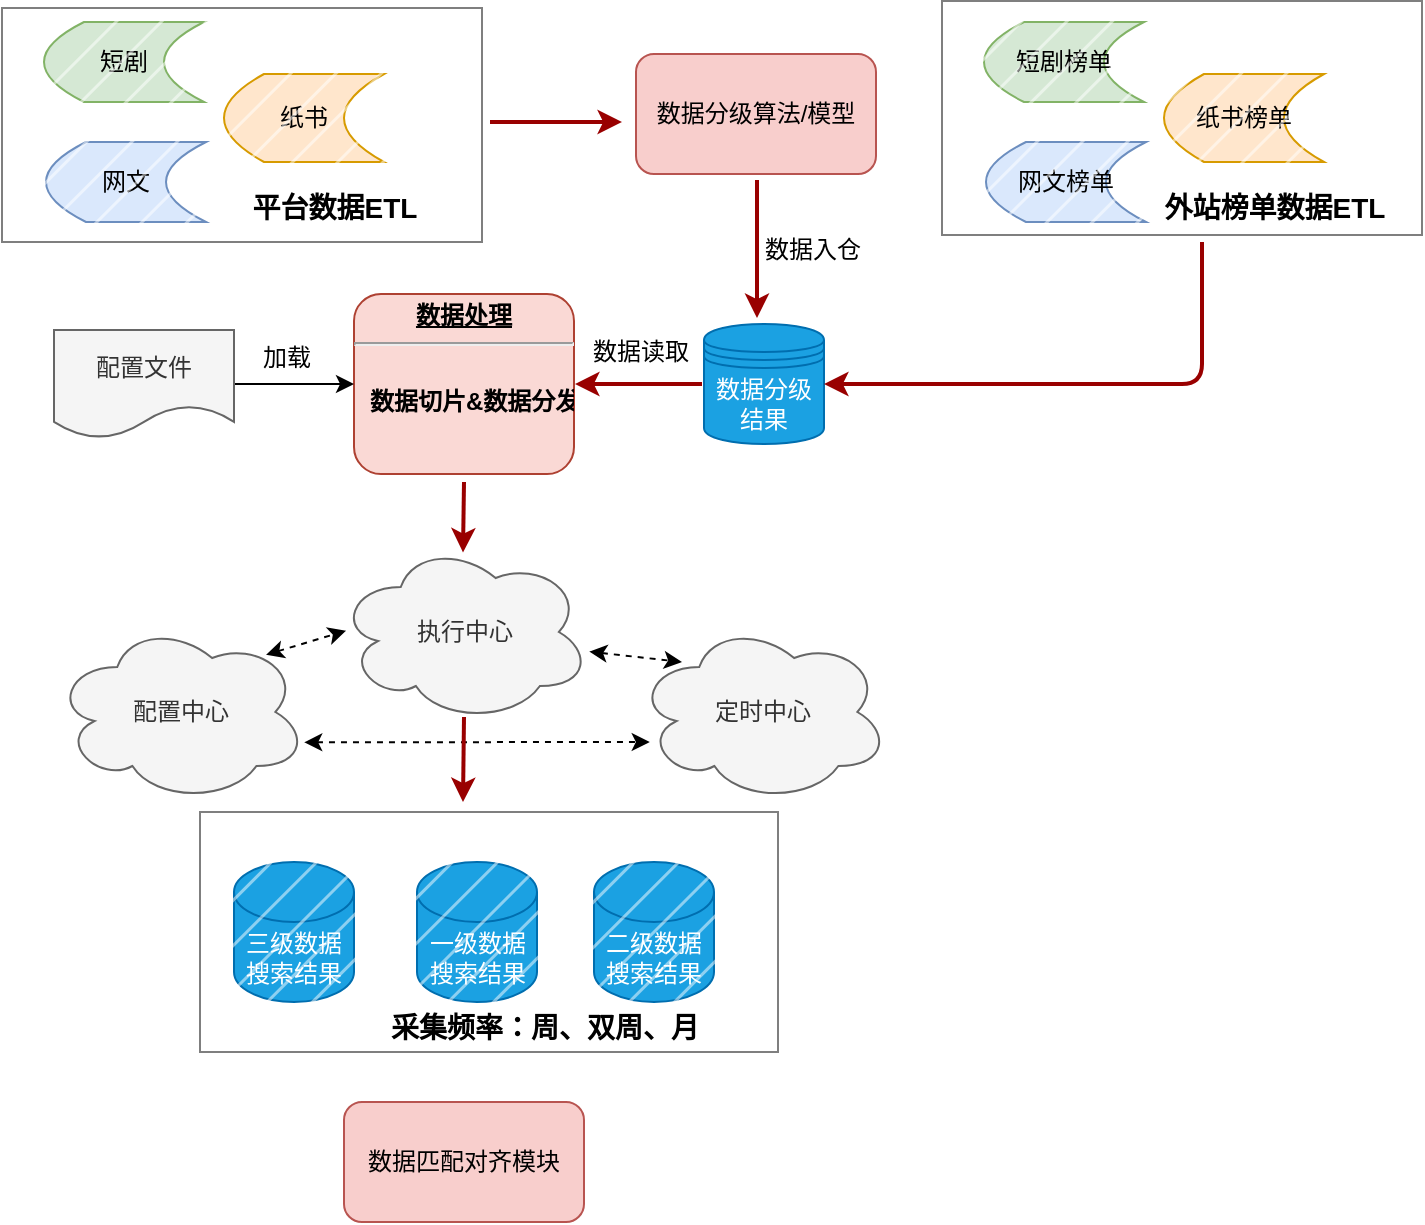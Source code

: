 <mxfile version="24.7.0" type="github">
  <diagram name="Page-1" id="c7558073-3199-34d8-9f00-42111426c3f3">
    <mxGraphModel dx="1050" dy="530" grid="1" gridSize="10" guides="1" tooltips="1" connect="1" arrows="1" fold="1" page="1" pageScale="1" pageWidth="826" pageHeight="1169" background="none" math="0" shadow="0">
      <root>
        <mxCell id="0" />
        <mxCell id="1" parent="0" />
        <mxCell id="6" value="&lt;p style=&quot;margin: 0px; margin-top: 4px; text-align: center; text-decoration: underline;&quot;&gt;&lt;strong&gt;数据处理&lt;br&gt;&lt;/strong&gt;&lt;/p&gt;&lt;hr&gt;&lt;p style=&quot;margin: 0px; margin-left: 8px;&quot;&gt;&lt;br&gt;&lt;/p&gt;&lt;p style=&quot;margin: 0px; margin-left: 8px;&quot;&gt;数据切片&amp;amp;数据分发&lt;/p&gt;" style="verticalAlign=middle;align=center;overflow=fill;fontSize=12;fontFamily=Helvetica;html=1;rounded=1;fontStyle=1;strokeWidth=1;fillColor=#fad9d5;strokeColor=#ae4132;" parent="1" vertex="1">
          <mxGeometry x="346" y="156" width="110" height="90" as="geometry" />
        </mxCell>
        <mxCell id="85" value="" style="edgeStyle=elbowEdgeStyle;elbow=horizontal;strokeColor=#990000;strokeWidth=2;exitX=1;exitY=0.5;exitDx=0;exitDy=0;" parent="1" edge="1">
          <mxGeometry width="100" height="100" relative="1" as="geometry">
            <mxPoint x="414" y="70" as="sourcePoint" />
            <mxPoint x="480" y="70" as="targetPoint" />
            <Array as="points" />
          </mxGeometry>
        </mxCell>
        <mxCell id="92" value="" style="edgeStyle=elbowEdgeStyle;elbow=horizontal;strokeColor=#990000;strokeWidth=2;entryX=0.502;entryY=0.058;entryDx=0;entryDy=0;entryPerimeter=0;" parent="1" target="Rml0BYQFzfzDWqCBFkqi-107" edge="1">
          <mxGeometry width="100" height="100" relative="1" as="geometry">
            <mxPoint x="401" y="250" as="sourcePoint" />
            <mxPoint x="401" y="280" as="targetPoint" />
            <Array as="points">
              <mxPoint x="400.5" y="269" />
            </Array>
          </mxGeometry>
        </mxCell>
        <mxCell id="Rml0BYQFzfzDWqCBFkqi-97" value="网文" style="shape=dataStorage;whiteSpace=wrap;html=1;fixedSize=1;fillColor=#dae8fc;strokeColor=#6c8ebf;size=20;" vertex="1" parent="1">
          <mxGeometry x="192" y="80" width="80" height="40" as="geometry" />
        </mxCell>
        <mxCell id="Rml0BYQFzfzDWqCBFkqi-98" value="短剧" style="shape=dataStorage;whiteSpace=wrap;html=1;fixedSize=1;fillColor=#d5e8d4;strokeColor=#82b366;" vertex="1" parent="1">
          <mxGeometry x="191" y="20" width="80" height="40" as="geometry" />
        </mxCell>
        <mxCell id="Rml0BYQFzfzDWqCBFkqi-99" value="纸书" style="shape=dataStorage;whiteSpace=wrap;html=1;fixedSize=1;fillColor=#ffe6cc;strokeColor=#d79b00;" vertex="1" parent="1">
          <mxGeometry x="281" y="46" width="80" height="44" as="geometry" />
        </mxCell>
        <mxCell id="Rml0BYQFzfzDWqCBFkqi-101" value="数据分级算法/模型" style="rounded=1;whiteSpace=wrap;html=1;fillColor=#f8cecc;strokeColor=#b85450;" vertex="1" parent="1">
          <mxGeometry x="487" y="36" width="120" height="60" as="geometry" />
        </mxCell>
        <mxCell id="Rml0BYQFzfzDWqCBFkqi-102" value="" style="rounded=0;whiteSpace=wrap;html=1;fillStyle=hatch;opacity=50;" vertex="1" parent="1">
          <mxGeometry x="170" y="13" width="240" height="117" as="geometry" />
        </mxCell>
        <mxCell id="Rml0BYQFzfzDWqCBFkqi-103" value="数据分级结果" style="shape=datastore;whiteSpace=wrap;html=1;fillColor=#1ba1e2;fontColor=#ffffff;strokeColor=#006EAF;" vertex="1" parent="1">
          <mxGeometry x="521" y="171" width="60" height="60" as="geometry" />
        </mxCell>
        <mxCell id="Rml0BYQFzfzDWqCBFkqi-122" value="" style="edgeStyle=orthogonalEdgeStyle;rounded=0;orthogonalLoop=1;jettySize=auto;html=1;" edge="1" parent="1" source="Rml0BYQFzfzDWqCBFkqi-104" target="6">
          <mxGeometry relative="1" as="geometry" />
        </mxCell>
        <mxCell id="Rml0BYQFzfzDWqCBFkqi-104" value="配置文件" style="shape=document;whiteSpace=wrap;html=1;boundedLbl=1;fillColor=#f5f5f5;fontColor=#333333;strokeColor=#666666;" vertex="1" parent="1">
          <mxGeometry x="196" y="174" width="90" height="54" as="geometry" />
        </mxCell>
        <mxCell id="Rml0BYQFzfzDWqCBFkqi-107" value="执行中心" style="ellipse;shape=cloud;whiteSpace=wrap;html=1;fillColor=#f5f5f5;fontColor=#333333;strokeColor=#666666;" vertex="1" parent="1">
          <mxGeometry x="337.75" y="280" width="126.5" height="90" as="geometry" />
        </mxCell>
        <mxCell id="Rml0BYQFzfzDWqCBFkqi-109" value="配置中心" style="ellipse;shape=cloud;whiteSpace=wrap;html=1;fillColor=#f5f5f5;fontColor=#333333;strokeColor=#666666;" vertex="1" parent="1">
          <mxGeometry x="196" y="320" width="126.5" height="90" as="geometry" />
        </mxCell>
        <mxCell id="Rml0BYQFzfzDWqCBFkqi-110" value="定时中心" style="ellipse;shape=cloud;whiteSpace=wrap;html=1;fillColor=#f5f5f5;fontColor=#333333;strokeColor=#666666;" vertex="1" parent="1">
          <mxGeometry x="487" y="320" width="126.5" height="90" as="geometry" />
        </mxCell>
        <mxCell id="Rml0BYQFzfzDWqCBFkqi-111" value="" style="edgeStyle=elbowEdgeStyle;elbow=vertical;strokeColor=#990000;strokeWidth=2" edge="1" parent="1">
          <mxGeometry width="100" height="100" relative="1" as="geometry">
            <mxPoint x="520" y="201" as="sourcePoint" />
            <mxPoint x="456.5" y="200.5" as="targetPoint" />
          </mxGeometry>
        </mxCell>
        <mxCell id="Rml0BYQFzfzDWqCBFkqi-116" value="" style="edgeStyle=elbowEdgeStyle;elbow=horizontal;strokeColor=#990000;strokeWidth=2" edge="1" parent="1">
          <mxGeometry width="100" height="100" relative="1" as="geometry">
            <mxPoint x="547.5" y="99" as="sourcePoint" />
            <mxPoint x="547.5" y="168" as="targetPoint" />
            <Array as="points">
              <mxPoint x="547.5" y="128" />
            </Array>
          </mxGeometry>
        </mxCell>
        <mxCell id="Rml0BYQFzfzDWqCBFkqi-117" value="&lt;font style=&quot;font-size: 14px;&quot;&gt;平台数据ETL&lt;/font&gt;" style="text;strokeColor=none;fillColor=none;html=1;fontSize=24;fontStyle=1;verticalAlign=middle;align=center;" vertex="1" parent="1">
          <mxGeometry x="281" y="100" width="109" height="20" as="geometry" />
        </mxCell>
        <mxCell id="Rml0BYQFzfzDWqCBFkqi-118" value="&lt;font style=&quot;font-size: 12px; font-weight: normal;&quot;&gt;数据入仓&lt;/font&gt;" style="text;strokeColor=none;fillColor=none;html=1;fontSize=24;fontStyle=1;verticalAlign=middle;align=center;" vertex="1" parent="1">
          <mxGeometry x="520" y="120" width="109" height="20" as="geometry" />
        </mxCell>
        <mxCell id="Rml0BYQFzfzDWqCBFkqi-119" value="&lt;font style=&quot;font-size: 12px; font-weight: normal;&quot;&gt;数据读取&lt;/font&gt;" style="text;strokeColor=none;fillColor=none;html=1;fontSize=24;fontStyle=1;verticalAlign=middle;align=center;" vertex="1" parent="1">
          <mxGeometry x="434" y="171" width="109" height="20" as="geometry" />
        </mxCell>
        <mxCell id="Rml0BYQFzfzDWqCBFkqi-123" value="&lt;font style=&quot;font-size: 12px; font-weight: normal;&quot;&gt;加载&lt;/font&gt;" style="text;strokeColor=none;fillColor=none;html=1;fontSize=24;fontStyle=1;verticalAlign=middle;align=center;" vertex="1" parent="1">
          <mxGeometry x="257.5" y="174" width="109" height="20" as="geometry" />
        </mxCell>
        <mxCell id="Rml0BYQFzfzDWqCBFkqi-126" value="" style="endArrow=classic;startArrow=classic;html=1;rounded=0;exitX=0.838;exitY=0.182;exitDx=0;exitDy=0;exitPerimeter=0;dashed=1;entryX=0.034;entryY=0.493;entryDx=0;entryDy=0;entryPerimeter=0;" edge="1" parent="1" source="Rml0BYQFzfzDWqCBFkqi-109" target="Rml0BYQFzfzDWqCBFkqi-107">
          <mxGeometry width="50" height="50" relative="1" as="geometry">
            <mxPoint x="296" y="390" as="sourcePoint" />
            <mxPoint x="346" y="340" as="targetPoint" />
          </mxGeometry>
        </mxCell>
        <mxCell id="Rml0BYQFzfzDWqCBFkqi-127" value="" style="endArrow=classic;startArrow=classic;html=1;rounded=0;exitX=0.995;exitY=0.609;exitDx=0;exitDy=0;exitPerimeter=0;dashed=1;" edge="1" parent="1" source="Rml0BYQFzfzDWqCBFkqi-107">
          <mxGeometry width="50" height="50" relative="1" as="geometry">
            <mxPoint x="390" y="460" as="sourcePoint" />
            <mxPoint x="510" y="340" as="targetPoint" />
          </mxGeometry>
        </mxCell>
        <mxCell id="Rml0BYQFzfzDWqCBFkqi-128" value="" style="endArrow=classic;startArrow=classic;html=1;rounded=0;exitX=0.875;exitY=0.5;exitDx=0;exitDy=0;exitPerimeter=0;entryX=0.097;entryY=0.556;entryDx=0;entryDy=0;entryPerimeter=0;dashed=1;" edge="1" parent="1">
          <mxGeometry width="50" height="50" relative="1" as="geometry">
            <mxPoint x="321.118" y="380.14" as="sourcePoint" />
            <mxPoint x="493.881" y="380.0" as="targetPoint" />
          </mxGeometry>
        </mxCell>
        <mxCell id="Rml0BYQFzfzDWqCBFkqi-133" value="网文榜单" style="shape=dataStorage;whiteSpace=wrap;html=1;fixedSize=1;fillColor=#dae8fc;strokeColor=#6c8ebf;size=20;" vertex="1" parent="1">
          <mxGeometry x="662" y="80" width="80" height="40" as="geometry" />
        </mxCell>
        <mxCell id="Rml0BYQFzfzDWqCBFkqi-134" value="短剧榜单" style="shape=dataStorage;whiteSpace=wrap;html=1;fixedSize=1;fillColor=#d5e8d4;strokeColor=#82b366;" vertex="1" parent="1">
          <mxGeometry x="661" y="20" width="80" height="40" as="geometry" />
        </mxCell>
        <mxCell id="Rml0BYQFzfzDWqCBFkqi-135" value="纸书榜单" style="shape=dataStorage;whiteSpace=wrap;html=1;fixedSize=1;fillColor=#ffe6cc;strokeColor=#d79b00;" vertex="1" parent="1">
          <mxGeometry x="751" y="46" width="80" height="44" as="geometry" />
        </mxCell>
        <mxCell id="Rml0BYQFzfzDWqCBFkqi-136" value="" style="rounded=0;whiteSpace=wrap;html=1;fillStyle=hatch;opacity=50;" vertex="1" parent="1">
          <mxGeometry x="640" y="9.5" width="240" height="117" as="geometry" />
        </mxCell>
        <mxCell id="Rml0BYQFzfzDWqCBFkqi-137" value="&lt;font style=&quot;font-size: 14px;&quot;&gt;外站榜单数据ETL&lt;/font&gt;" style="text;strokeColor=none;fillColor=none;html=1;fontSize=24;fontStyle=1;verticalAlign=middle;align=center;" vertex="1" parent="1">
          <mxGeometry x="751" y="100" width="109" height="20" as="geometry" />
        </mxCell>
        <mxCell id="Rml0BYQFzfzDWqCBFkqi-138" value="" style="edgeStyle=elbowEdgeStyle;elbow=horizontal;strokeColor=#990000;strokeWidth=2;entryX=1;entryY=0.5;entryDx=0;entryDy=0;" edge="1" parent="1" target="Rml0BYQFzfzDWqCBFkqi-103">
          <mxGeometry width="100" height="100" relative="1" as="geometry">
            <mxPoint x="770" y="130" as="sourcePoint" />
            <mxPoint x="770" y="199" as="targetPoint" />
            <Array as="points">
              <mxPoint x="770" y="159" />
            </Array>
          </mxGeometry>
        </mxCell>
        <mxCell id="Rml0BYQFzfzDWqCBFkqi-139" value="一级数据搜索结果" style="shape=cylinder3;whiteSpace=wrap;html=1;boundedLbl=1;backgroundOutline=1;size=15;fillColor=#1ba1e2;fontColor=#ffffff;strokeColor=#006EAF;" vertex="1" parent="1">
          <mxGeometry x="377.5" y="440" width="60" height="70" as="geometry" />
        </mxCell>
        <mxCell id="Rml0BYQFzfzDWqCBFkqi-140" value="三级数据搜索结果" style="shape=cylinder3;whiteSpace=wrap;html=1;boundedLbl=1;backgroundOutline=1;size=15;fillColor=#1ba1e2;fontColor=#ffffff;strokeColor=#006EAF;" vertex="1" parent="1">
          <mxGeometry x="286" y="440" width="60" height="70" as="geometry" />
        </mxCell>
        <mxCell id="Rml0BYQFzfzDWqCBFkqi-141" value="二级数据搜索结果" style="shape=cylinder3;whiteSpace=wrap;html=1;boundedLbl=1;backgroundOutline=1;size=15;fillColor=#1ba1e2;fontColor=#ffffff;strokeColor=#006EAF;" vertex="1" parent="1">
          <mxGeometry x="466" y="440" width="60" height="70" as="geometry" />
        </mxCell>
        <mxCell id="Rml0BYQFzfzDWqCBFkqi-142" value="" style="rounded=0;whiteSpace=wrap;html=1;fillStyle=hatch;opacity=50;" vertex="1" parent="1">
          <mxGeometry x="269" y="415" width="289" height="120" as="geometry" />
        </mxCell>
        <mxCell id="Rml0BYQFzfzDWqCBFkqi-143" value="&lt;font style=&quot;font-size: 14px;&quot;&gt;采集频率：周、双周、月&lt;/font&gt;" style="text;strokeColor=none;fillColor=none;html=1;fontSize=24;fontStyle=1;verticalAlign=middle;align=center;" vertex="1" parent="1">
          <mxGeometry x="346" y="510" width="190" height="20" as="geometry" />
        </mxCell>
        <mxCell id="Rml0BYQFzfzDWqCBFkqi-146" value="" style="edgeStyle=elbowEdgeStyle;elbow=horizontal;strokeColor=#990000;strokeWidth=2;" edge="1" parent="1">
          <mxGeometry width="100" height="100" relative="1" as="geometry">
            <mxPoint x="401" y="367.5" as="sourcePoint" />
            <mxPoint x="400" y="410" as="targetPoint" />
            <Array as="points">
              <mxPoint x="400.5" y="386.5" />
            </Array>
          </mxGeometry>
        </mxCell>
        <mxCell id="Rml0BYQFzfzDWqCBFkqi-147" value="数据匹配对齐模块" style="rounded=1;whiteSpace=wrap;html=1;fillColor=#f8cecc;strokeColor=#b85450;" vertex="1" parent="1">
          <mxGeometry x="341" y="560" width="120" height="60" as="geometry" />
        </mxCell>
      </root>
    </mxGraphModel>
  </diagram>
</mxfile>
